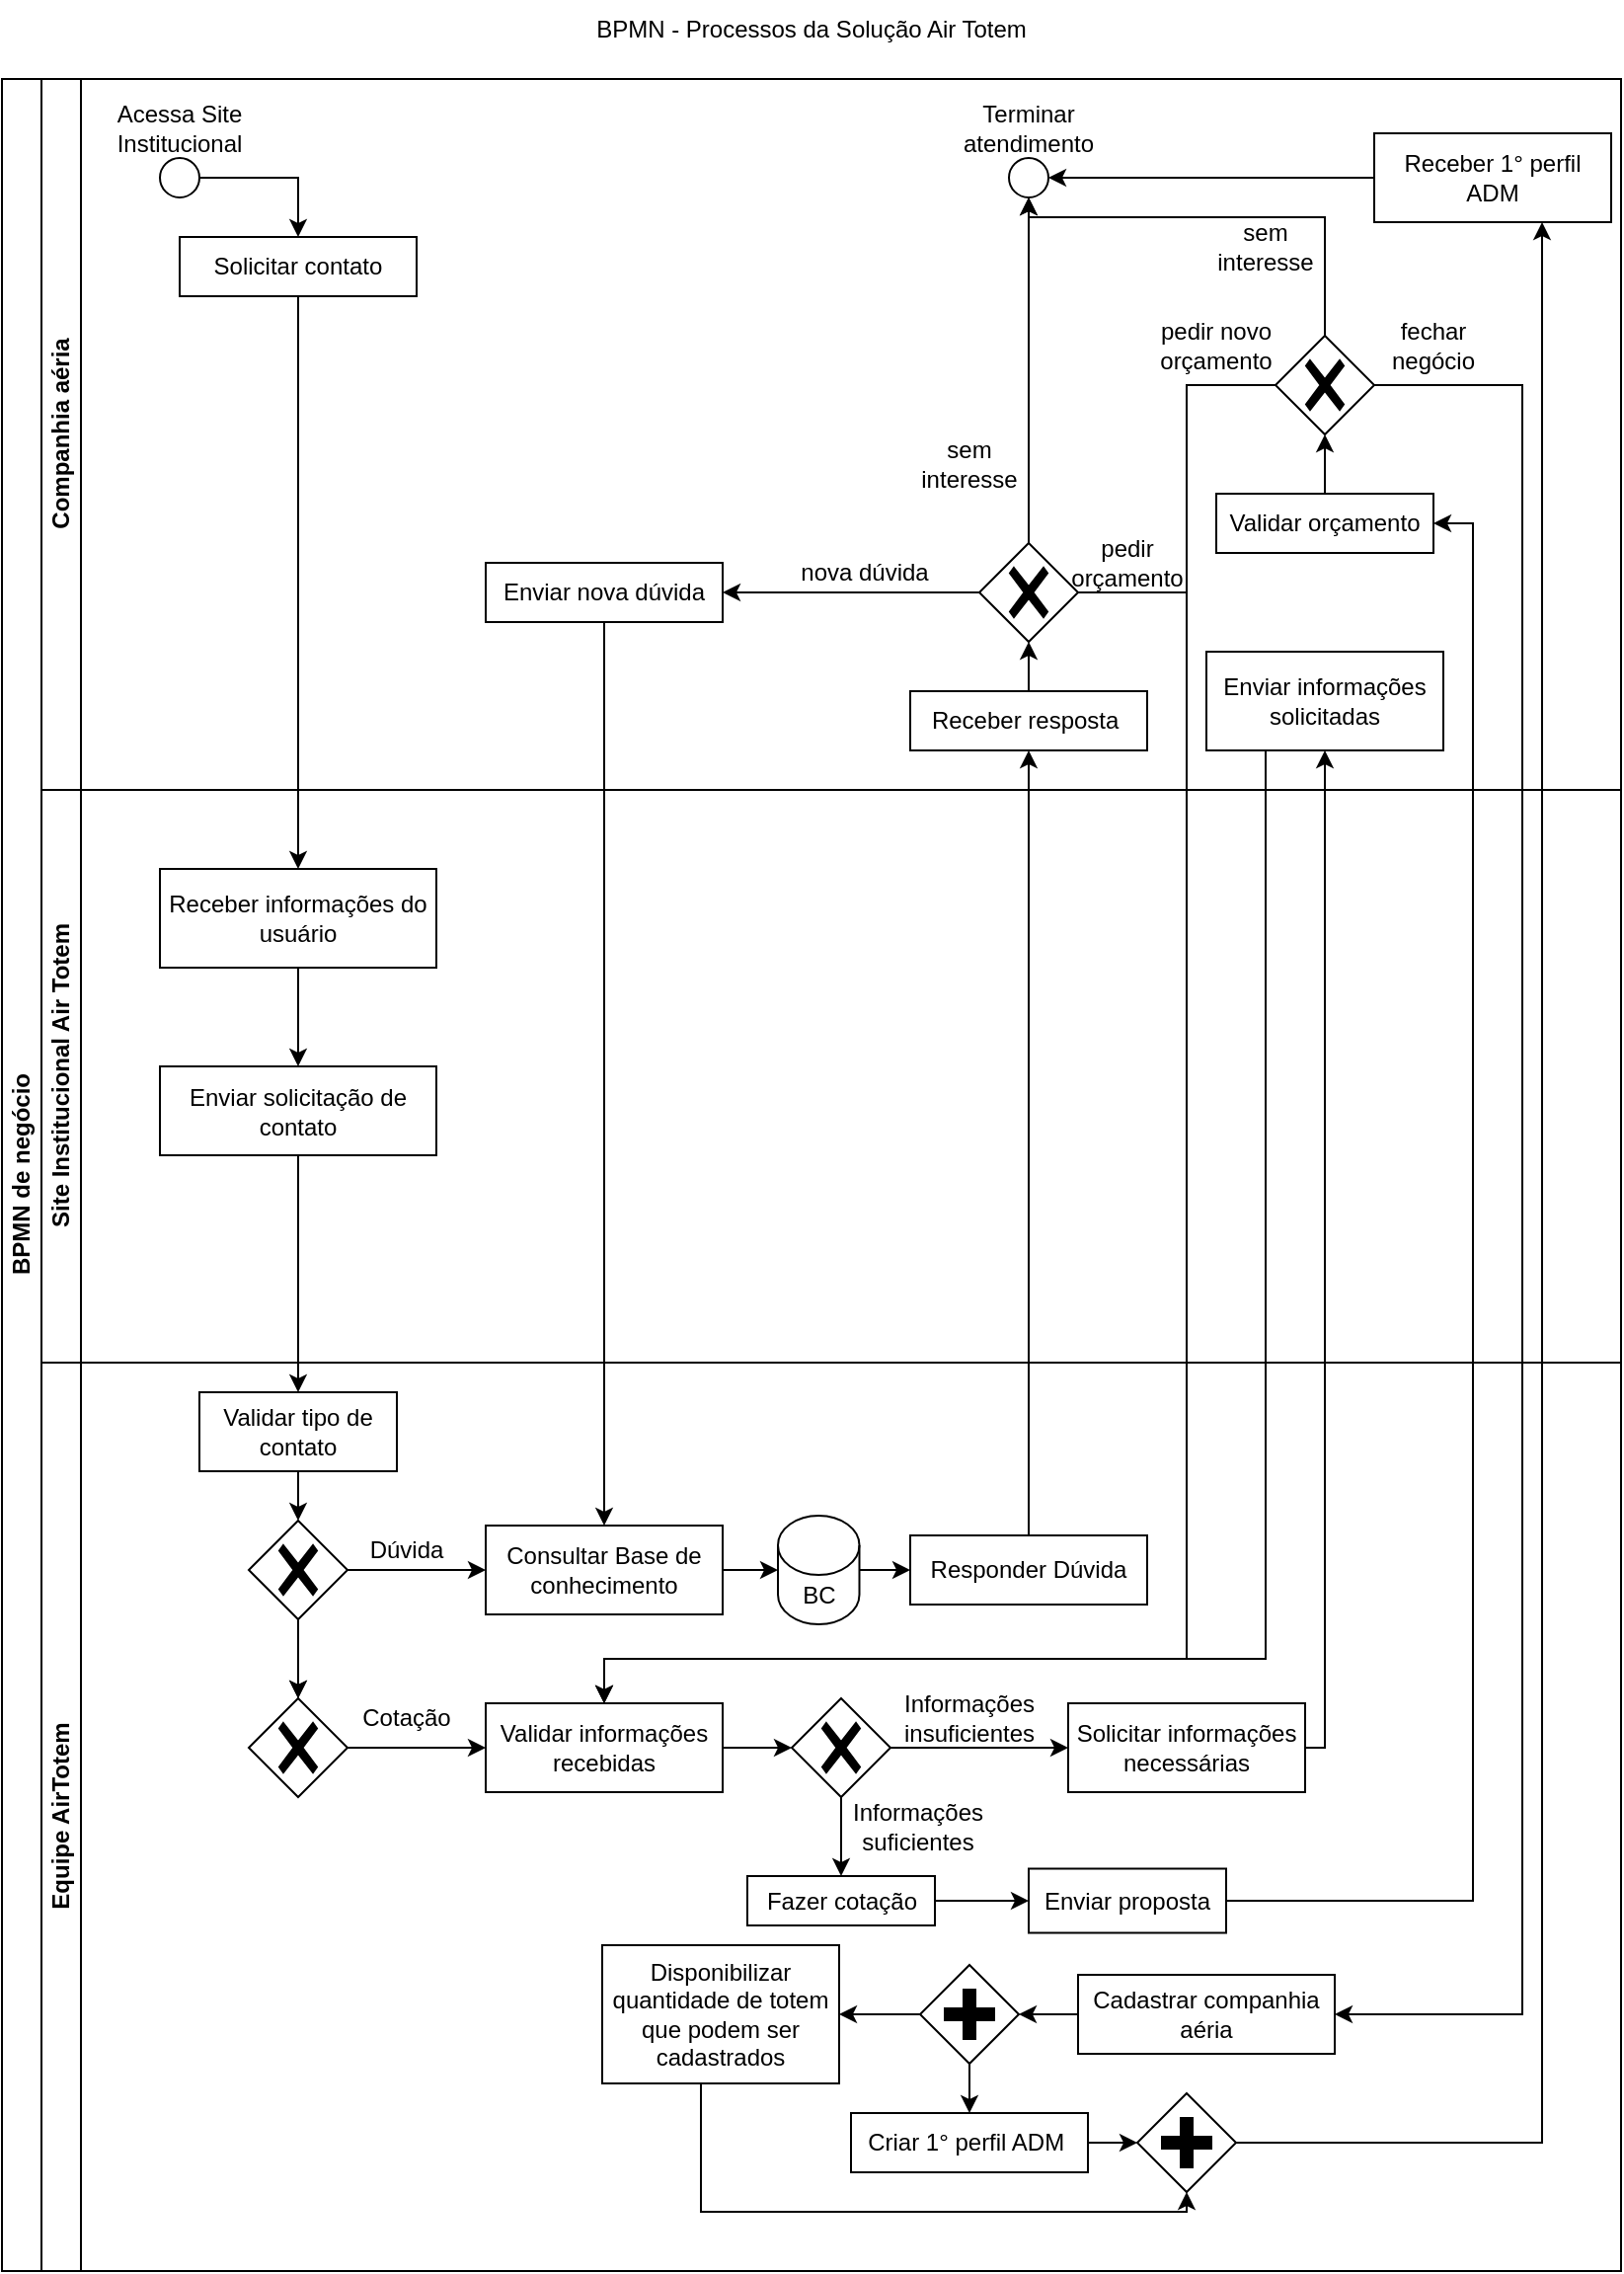 <mxfile version="24.4.8" type="device">
  <diagram id="prtHgNgQTEPvFCAcTncT" name="Page-1">
    <mxGraphModel dx="1050" dy="621" grid="1" gridSize="10" guides="1" tooltips="1" connect="1" arrows="1" fold="1" page="1" pageScale="1" pageWidth="827" pageHeight="1169" math="0" shadow="0">
      <root>
        <mxCell id="0" />
        <mxCell id="1" parent="0" />
        <mxCell id="dNxyNK7c78bLwvsdeMH5-19" value="BPMN de negócio" style="swimlane;html=1;childLayout=stackLayout;resizeParent=1;resizeParentMax=0;horizontal=0;startSize=20;horizontalStack=0;" parent="1" vertex="1">
          <mxGeometry y="40" width="820" height="1110" as="geometry" />
        </mxCell>
        <mxCell id="dNxyNK7c78bLwvsdeMH5-20" value="Companhia aéria" style="swimlane;html=1;startSize=20;horizontal=0;" parent="dNxyNK7c78bLwvsdeMH5-19" vertex="1">
          <mxGeometry x="20" width="800" height="360" as="geometry" />
        </mxCell>
        <mxCell id="Rc6ew9udWL_23QLhYA7q-98" style="edgeStyle=orthogonalEdgeStyle;rounded=0;orthogonalLoop=1;jettySize=auto;html=1;entryX=0.5;entryY=0;entryDx=0;entryDy=0;" parent="dNxyNK7c78bLwvsdeMH5-20" source="dNxyNK7c78bLwvsdeMH5-23" target="Rc6ew9udWL_23QLhYA7q-8" edge="1">
          <mxGeometry relative="1" as="geometry">
            <Array as="points">
              <mxPoint x="130" y="50" />
            </Array>
          </mxGeometry>
        </mxCell>
        <mxCell id="dNxyNK7c78bLwvsdeMH5-23" value="" style="ellipse;whiteSpace=wrap;html=1;" parent="dNxyNK7c78bLwvsdeMH5-20" vertex="1">
          <mxGeometry x="60" y="40" width="20" height="20" as="geometry" />
        </mxCell>
        <mxCell id="Rc6ew9udWL_23QLhYA7q-7" value="Acessa Site Institucional" style="text;html=1;align=center;verticalAlign=middle;whiteSpace=wrap;rounded=0;" parent="dNxyNK7c78bLwvsdeMH5-20" vertex="1">
          <mxGeometry x="40" y="10" width="60" height="30" as="geometry" />
        </mxCell>
        <mxCell id="Rc6ew9udWL_23QLhYA7q-8" value="Solicitar contato" style="rounded=0;whiteSpace=wrap;html=1;" parent="dNxyNK7c78bLwvsdeMH5-20" vertex="1">
          <mxGeometry x="70" y="80" width="120" height="30" as="geometry" />
        </mxCell>
        <mxCell id="Rc6ew9udWL_23QLhYA7q-81" value="Receber resposta&amp;nbsp;" style="rounded=0;whiteSpace=wrap;html=1;" parent="dNxyNK7c78bLwvsdeMH5-20" vertex="1">
          <mxGeometry x="440" y="310" width="120" height="30" as="geometry" />
        </mxCell>
        <mxCell id="Rc6ew9udWL_23QLhYA7q-53" value="" style="ellipse;whiteSpace=wrap;html=1;aspect=fixed;" parent="dNxyNK7c78bLwvsdeMH5-20" vertex="1">
          <mxGeometry x="490" y="40" width="20" height="20" as="geometry" />
        </mxCell>
        <mxCell id="Rc6ew9udWL_23QLhYA7q-102" value="Enviar nova dúvida" style="rounded=0;whiteSpace=wrap;html=1;" parent="dNxyNK7c78bLwvsdeMH5-20" vertex="1">
          <mxGeometry x="225" y="245" width="120" height="30" as="geometry" />
        </mxCell>
        <mxCell id="Rc6ew9udWL_23QLhYA7q-136" style="edgeStyle=orthogonalEdgeStyle;rounded=0;orthogonalLoop=1;jettySize=auto;html=1;entryX=0.5;entryY=1;entryDx=0;entryDy=0;" parent="dNxyNK7c78bLwvsdeMH5-20" source="Rc6ew9udWL_23QLhYA7q-100" target="Rc6ew9udWL_23QLhYA7q-53" edge="1">
          <mxGeometry relative="1" as="geometry" />
        </mxCell>
        <mxCell id="Rc6ew9udWL_23QLhYA7q-100" value="" style="points=[[0.25,0.25,0],[0.5,0,0],[0.75,0.25,0],[1,0.5,0],[0.75,0.75,0],[0.5,1,0],[0.25,0.75,0],[0,0.5,0]];shape=mxgraph.bpmn.gateway2;html=1;verticalLabelPosition=bottom;labelBackgroundColor=#ffffff;verticalAlign=top;align=center;perimeter=rhombusPerimeter;outlineConnect=0;outline=none;symbol=none;gwType=exclusive;" parent="dNxyNK7c78bLwvsdeMH5-20" vertex="1">
          <mxGeometry x="475" y="235" width="50" height="50" as="geometry" />
        </mxCell>
        <mxCell id="Rc6ew9udWL_23QLhYA7q-99" style="edgeStyle=orthogonalEdgeStyle;rounded=0;orthogonalLoop=1;jettySize=auto;html=1;" parent="dNxyNK7c78bLwvsdeMH5-20" source="Rc6ew9udWL_23QLhYA7q-81" target="Rc6ew9udWL_23QLhYA7q-100" edge="1">
          <mxGeometry relative="1" as="geometry">
            <mxPoint x="535" y="170" as="targetPoint" />
          </mxGeometry>
        </mxCell>
        <mxCell id="Rc6ew9udWL_23QLhYA7q-101" style="edgeStyle=orthogonalEdgeStyle;rounded=0;orthogonalLoop=1;jettySize=auto;html=1;" parent="dNxyNK7c78bLwvsdeMH5-20" source="Rc6ew9udWL_23QLhYA7q-100" target="Rc6ew9udWL_23QLhYA7q-102" edge="1">
          <mxGeometry relative="1" as="geometry">
            <mxPoint x="330" y="170" as="targetPoint" />
          </mxGeometry>
        </mxCell>
        <mxCell id="Rc6ew9udWL_23QLhYA7q-117" value="Enviar informações solicitadas" style="rounded=0;whiteSpace=wrap;html=1;" parent="dNxyNK7c78bLwvsdeMH5-20" vertex="1">
          <mxGeometry x="590" y="290" width="120" height="50" as="geometry" />
        </mxCell>
        <mxCell id="Rc6ew9udWL_23QLhYA7q-126" value="Validar orçamento" style="rounded=0;whiteSpace=wrap;html=1;" parent="dNxyNK7c78bLwvsdeMH5-20" vertex="1">
          <mxGeometry x="595" y="210" width="110" height="30" as="geometry" />
        </mxCell>
        <mxCell id="Rc6ew9udWL_23QLhYA7q-130" style="edgeStyle=orthogonalEdgeStyle;rounded=0;orthogonalLoop=1;jettySize=auto;html=1;" parent="dNxyNK7c78bLwvsdeMH5-20" source="Rc6ew9udWL_23QLhYA7q-129" edge="1">
          <mxGeometry relative="1" as="geometry">
            <mxPoint x="500" y="60" as="targetPoint" />
            <Array as="points">
              <mxPoint x="650" y="70" />
              <mxPoint x="500" y="70" />
            </Array>
          </mxGeometry>
        </mxCell>
        <mxCell id="Rc6ew9udWL_23QLhYA7q-129" value="" style="points=[[0.25,0.25,0],[0.5,0,0],[0.75,0.25,0],[1,0.5,0],[0.75,0.75,0],[0.5,1,0],[0.25,0.75,0],[0,0.5,0]];shape=mxgraph.bpmn.gateway2;html=1;verticalLabelPosition=bottom;labelBackgroundColor=#ffffff;verticalAlign=top;align=center;perimeter=rhombusPerimeter;outlineConnect=0;outline=none;symbol=none;gwType=exclusive;" parent="dNxyNK7c78bLwvsdeMH5-20" vertex="1">
          <mxGeometry x="625" y="130" width="50" height="50" as="geometry" />
        </mxCell>
        <mxCell id="Rc6ew9udWL_23QLhYA7q-128" style="edgeStyle=orthogonalEdgeStyle;rounded=0;orthogonalLoop=1;jettySize=auto;html=1;" parent="dNxyNK7c78bLwvsdeMH5-20" source="Rc6ew9udWL_23QLhYA7q-126" target="Rc6ew9udWL_23QLhYA7q-129" edge="1">
          <mxGeometry relative="1" as="geometry">
            <mxPoint x="650" y="140" as="targetPoint" />
          </mxGeometry>
        </mxCell>
        <mxCell id="Rc6ew9udWL_23QLhYA7q-107" value="nova dúvida" style="text;html=1;align=center;verticalAlign=middle;whiteSpace=wrap;rounded=0;" parent="dNxyNK7c78bLwvsdeMH5-20" vertex="1">
          <mxGeometry x="370" y="235" width="94" height="30" as="geometry" />
        </mxCell>
        <mxCell id="Rc6ew9udWL_23QLhYA7q-135" value="pedir orçamento" style="text;html=1;align=center;verticalAlign=middle;whiteSpace=wrap;rounded=0;" parent="dNxyNK7c78bLwvsdeMH5-20" vertex="1">
          <mxGeometry x="520" y="230" width="60" height="30" as="geometry" />
        </mxCell>
        <mxCell id="Rc6ew9udWL_23QLhYA7q-137" value="sem interesse" style="text;html=1;align=center;verticalAlign=middle;whiteSpace=wrap;rounded=0;" parent="dNxyNK7c78bLwvsdeMH5-20" vertex="1">
          <mxGeometry x="440" y="180" width="60" height="30" as="geometry" />
        </mxCell>
        <mxCell id="Rc6ew9udWL_23QLhYA7q-140" value="sem interesse" style="text;html=1;align=center;verticalAlign=middle;whiteSpace=wrap;rounded=0;" parent="dNxyNK7c78bLwvsdeMH5-20" vertex="1">
          <mxGeometry x="590" y="70" width="60" height="30" as="geometry" />
        </mxCell>
        <mxCell id="Rc6ew9udWL_23QLhYA7q-141" value="pedir novo orçamento" style="text;html=1;align=center;verticalAlign=middle;whiteSpace=wrap;rounded=0;" parent="dNxyNK7c78bLwvsdeMH5-20" vertex="1">
          <mxGeometry x="565" y="120" width="60" height="30" as="geometry" />
        </mxCell>
        <mxCell id="Rc6ew9udWL_23QLhYA7q-142" value="fechar negócio" style="text;html=1;align=center;verticalAlign=middle;whiteSpace=wrap;rounded=0;" parent="dNxyNK7c78bLwvsdeMH5-20" vertex="1">
          <mxGeometry x="675" y="120" width="60" height="30" as="geometry" />
        </mxCell>
        <mxCell id="Rc6ew9udWL_23QLhYA7q-143" value="Terminar atendimento" style="text;html=1;align=center;verticalAlign=middle;whiteSpace=wrap;rounded=0;" parent="dNxyNK7c78bLwvsdeMH5-20" vertex="1">
          <mxGeometry x="470" y="10" width="60" height="30" as="geometry" />
        </mxCell>
        <mxCell id="Rc6ew9udWL_23QLhYA7q-161" style="edgeStyle=orthogonalEdgeStyle;rounded=0;orthogonalLoop=1;jettySize=auto;html=1;entryX=1;entryY=0.5;entryDx=0;entryDy=0;" parent="dNxyNK7c78bLwvsdeMH5-20" source="Rc6ew9udWL_23QLhYA7q-159" target="Rc6ew9udWL_23QLhYA7q-53" edge="1">
          <mxGeometry relative="1" as="geometry" />
        </mxCell>
        <mxCell id="Rc6ew9udWL_23QLhYA7q-159" value="Receber 1° perfil ADM" style="rounded=0;whiteSpace=wrap;html=1;" parent="dNxyNK7c78bLwvsdeMH5-20" vertex="1">
          <mxGeometry x="675" y="27.5" width="120" height="45" as="geometry" />
        </mxCell>
        <mxCell id="dNxyNK7c78bLwvsdeMH5-21" value="Site Institucional Air Totem" style="swimlane;html=1;startSize=20;horizontal=0;" parent="dNxyNK7c78bLwvsdeMH5-19" vertex="1">
          <mxGeometry x="20" y="360" width="800" height="290" as="geometry" />
        </mxCell>
        <mxCell id="Rc6ew9udWL_23QLhYA7q-10" value="Receber informações do usuário" style="rounded=0;whiteSpace=wrap;html=1;" parent="dNxyNK7c78bLwvsdeMH5-21" vertex="1">
          <mxGeometry x="60" y="40" width="140" height="50" as="geometry" />
        </mxCell>
        <mxCell id="Rc6ew9udWL_23QLhYA7q-12" value="Enviar solicitação de contato" style="rounded=0;whiteSpace=wrap;html=1;" parent="dNxyNK7c78bLwvsdeMH5-21" vertex="1">
          <mxGeometry x="60" y="140" width="140" height="45" as="geometry" />
        </mxCell>
        <mxCell id="Rc6ew9udWL_23QLhYA7q-11" style="edgeStyle=orthogonalEdgeStyle;rounded=0;orthogonalLoop=1;jettySize=auto;html=1;" parent="dNxyNK7c78bLwvsdeMH5-21" source="Rc6ew9udWL_23QLhYA7q-10" target="Rc6ew9udWL_23QLhYA7q-12" edge="1">
          <mxGeometry relative="1" as="geometry">
            <mxPoint x="140" y="130" as="targetPoint" />
          </mxGeometry>
        </mxCell>
        <mxCell id="Rc6ew9udWL_23QLhYA7q-13" style="edgeStyle=orthogonalEdgeStyle;rounded=0;orthogonalLoop=1;jettySize=auto;html=1;" parent="dNxyNK7c78bLwvsdeMH5-19" source="Rc6ew9udWL_23QLhYA7q-12" target="Rc6ew9udWL_23QLhYA7q-14" edge="1">
          <mxGeometry relative="1" as="geometry">
            <mxPoint x="130" y="570" as="targetPoint" />
          </mxGeometry>
        </mxCell>
        <mxCell id="Rc6ew9udWL_23QLhYA7q-87" style="edgeStyle=orthogonalEdgeStyle;rounded=0;orthogonalLoop=1;jettySize=auto;html=1;entryX=0.5;entryY=0;entryDx=0;entryDy=0;" parent="dNxyNK7c78bLwvsdeMH5-19" source="Rc6ew9udWL_23QLhYA7q-8" target="Rc6ew9udWL_23QLhYA7q-10" edge="1">
          <mxGeometry relative="1" as="geometry" />
        </mxCell>
        <mxCell id="Rc6ew9udWL_23QLhYA7q-97" style="edgeStyle=orthogonalEdgeStyle;rounded=0;orthogonalLoop=1;jettySize=auto;html=1;entryX=0.5;entryY=1;entryDx=0;entryDy=0;" parent="dNxyNK7c78bLwvsdeMH5-19" source="Rc6ew9udWL_23QLhYA7q-32" target="Rc6ew9udWL_23QLhYA7q-81" edge="1">
          <mxGeometry relative="1" as="geometry">
            <mxPoint x="500" y="310" as="targetPoint" />
          </mxGeometry>
        </mxCell>
        <mxCell id="Rc6ew9udWL_23QLhYA7q-103" style="edgeStyle=orthogonalEdgeStyle;rounded=0;orthogonalLoop=1;jettySize=auto;html=1;entryX=0.5;entryY=0;entryDx=0;entryDy=0;" parent="dNxyNK7c78bLwvsdeMH5-19" source="Rc6ew9udWL_23QLhYA7q-102" target="Rc6ew9udWL_23QLhYA7q-25" edge="1">
          <mxGeometry relative="1" as="geometry" />
        </mxCell>
        <mxCell id="Rc6ew9udWL_23QLhYA7q-116" style="edgeStyle=orthogonalEdgeStyle;rounded=0;orthogonalLoop=1;jettySize=auto;html=1;" parent="dNxyNK7c78bLwvsdeMH5-19" source="Rc6ew9udWL_23QLhYA7q-115" target="Rc6ew9udWL_23QLhYA7q-117" edge="1">
          <mxGeometry relative="1" as="geometry">
            <mxPoint x="670" y="280" as="targetPoint" />
            <Array as="points">
              <mxPoint x="670" y="845" />
            </Array>
          </mxGeometry>
        </mxCell>
        <mxCell id="Rc6ew9udWL_23QLhYA7q-118" style="edgeStyle=orthogonalEdgeStyle;rounded=0;orthogonalLoop=1;jettySize=auto;html=1;exitX=0.25;exitY=1;exitDx=0;exitDy=0;entryX=0.5;entryY=0;entryDx=0;entryDy=0;" parent="dNxyNK7c78bLwvsdeMH5-19" source="Rc6ew9udWL_23QLhYA7q-117" target="Rc6ew9udWL_23QLhYA7q-106" edge="1">
          <mxGeometry relative="1" as="geometry">
            <mxPoint x="640" y="800" as="targetPoint" />
            <Array as="points">
              <mxPoint x="640" y="800" />
              <mxPoint x="305" y="800" />
            </Array>
          </mxGeometry>
        </mxCell>
        <mxCell id="dNxyNK7c78bLwvsdeMH5-22" value="Equipe AirTotem" style="swimlane;html=1;startSize=20;horizontal=0;" parent="dNxyNK7c78bLwvsdeMH5-19" vertex="1">
          <mxGeometry x="20" y="650" width="800" height="460" as="geometry" />
        </mxCell>
        <mxCell id="Rc6ew9udWL_23QLhYA7q-14" value="Validar tipo de contato" style="rounded=0;whiteSpace=wrap;html=1;" parent="dNxyNK7c78bLwvsdeMH5-22" vertex="1">
          <mxGeometry x="80" y="15" width="100" height="40" as="geometry" />
        </mxCell>
        <mxCell id="Rc6ew9udWL_23QLhYA7q-95" style="edgeStyle=orthogonalEdgeStyle;rounded=0;orthogonalLoop=1;jettySize=auto;html=1;entryX=0;entryY=0.5;entryDx=0;entryDy=0;exitX=1;exitY=0.5;exitDx=0;exitDy=0;exitPerimeter=0;" parent="dNxyNK7c78bLwvsdeMH5-22" source="Rc6ew9udWL_23QLhYA7q-16" target="Rc6ew9udWL_23QLhYA7q-25" edge="1">
          <mxGeometry relative="1" as="geometry">
            <mxPoint x="180" y="105" as="sourcePoint" />
          </mxGeometry>
        </mxCell>
        <mxCell id="Rc6ew9udWL_23QLhYA7q-16" value="" style="points=[[0.25,0.25,0],[0.5,0,0],[0.75,0.25,0],[1,0.5,0],[0.75,0.75,0],[0.5,1,0],[0.25,0.75,0],[0,0.5,0]];shape=mxgraph.bpmn.gateway2;html=1;verticalLabelPosition=bottom;labelBackgroundColor=#ffffff;verticalAlign=top;align=center;perimeter=rhombusPerimeter;outlineConnect=0;outline=none;symbol=none;gwType=exclusive;" parent="dNxyNK7c78bLwvsdeMH5-22" vertex="1">
          <mxGeometry x="105" y="80" width="50" height="50" as="geometry" />
        </mxCell>
        <mxCell id="Rc6ew9udWL_23QLhYA7q-15" style="edgeStyle=orthogonalEdgeStyle;rounded=0;orthogonalLoop=1;jettySize=auto;html=1;" parent="dNxyNK7c78bLwvsdeMH5-22" source="Rc6ew9udWL_23QLhYA7q-14" target="Rc6ew9udWL_23QLhYA7q-16" edge="1">
          <mxGeometry relative="1" as="geometry">
            <mxPoint x="140" y="140" as="targetPoint" />
          </mxGeometry>
        </mxCell>
        <mxCell id="Rc6ew9udWL_23QLhYA7q-25" value="Consultar Base de conhecimento" style="rounded=0;whiteSpace=wrap;html=1;" parent="dNxyNK7c78bLwvsdeMH5-22" vertex="1">
          <mxGeometry x="225" y="82.5" width="120" height="45" as="geometry" />
        </mxCell>
        <mxCell id="Rc6ew9udWL_23QLhYA7q-26" value="Dúvida" style="text;html=1;align=center;verticalAlign=middle;whiteSpace=wrap;rounded=0;" parent="dNxyNK7c78bLwvsdeMH5-22" vertex="1">
          <mxGeometry x="155" y="80" width="60" height="30" as="geometry" />
        </mxCell>
        <mxCell id="Rc6ew9udWL_23QLhYA7q-28" value="Cotação" style="text;html=1;align=center;verticalAlign=middle;whiteSpace=wrap;rounded=0;" parent="dNxyNK7c78bLwvsdeMH5-22" vertex="1">
          <mxGeometry x="155" y="165" width="60" height="30" as="geometry" />
        </mxCell>
        <mxCell id="Rc6ew9udWL_23QLhYA7q-32" value="Responder Dúvida" style="rounded=0;whiteSpace=wrap;html=1;" parent="dNxyNK7c78bLwvsdeMH5-22" vertex="1">
          <mxGeometry x="440" y="87.5" width="120" height="35" as="geometry" />
        </mxCell>
        <mxCell id="Rc6ew9udWL_23QLhYA7q-18" style="edgeStyle=orthogonalEdgeStyle;rounded=0;orthogonalLoop=1;jettySize=auto;html=1;" parent="dNxyNK7c78bLwvsdeMH5-22" source="Rc6ew9udWL_23QLhYA7q-16" target="Rc6ew9udWL_23QLhYA7q-34" edge="1">
          <mxGeometry relative="1" as="geometry">
            <mxPoint x="260" y="165" as="targetPoint" />
          </mxGeometry>
        </mxCell>
        <mxCell id="Rc6ew9udWL_23QLhYA7q-30" value="" style="shape=cylinder3;whiteSpace=wrap;html=1;boundedLbl=1;backgroundOutline=1;size=15;" parent="dNxyNK7c78bLwvsdeMH5-22" vertex="1">
          <mxGeometry x="373" y="77.5" width="41.25" height="55" as="geometry" />
        </mxCell>
        <mxCell id="Rc6ew9udWL_23QLhYA7q-29" style="edgeStyle=orthogonalEdgeStyle;rounded=0;orthogonalLoop=1;jettySize=auto;html=1;" parent="dNxyNK7c78bLwvsdeMH5-22" source="Rc6ew9udWL_23QLhYA7q-25" target="Rc6ew9udWL_23QLhYA7q-30" edge="1">
          <mxGeometry relative="1" as="geometry">
            <mxPoint x="425" y="65" as="targetPoint" />
          </mxGeometry>
        </mxCell>
        <mxCell id="Rc6ew9udWL_23QLhYA7q-31" style="edgeStyle=orthogonalEdgeStyle;rounded=0;orthogonalLoop=1;jettySize=auto;html=1;" parent="dNxyNK7c78bLwvsdeMH5-22" source="Rc6ew9udWL_23QLhYA7q-30" target="Rc6ew9udWL_23QLhYA7q-32" edge="1">
          <mxGeometry relative="1" as="geometry">
            <mxPoint x="535" y="65" as="targetPoint" />
          </mxGeometry>
        </mxCell>
        <mxCell id="Rc6ew9udWL_23QLhYA7q-89" value="" style="edgeStyle=orthogonalEdgeStyle;rounded=0;orthogonalLoop=1;jettySize=auto;html=1;exitX=0.5;exitY=1;exitDx=0;exitDy=0;exitPerimeter=0;" parent="dNxyNK7c78bLwvsdeMH5-22" source="Rc6ew9udWL_23QLhYA7q-16" target="Rc6ew9udWL_23QLhYA7q-34" edge="1">
          <mxGeometry relative="1" as="geometry">
            <mxPoint x="290" y="1040" as="targetPoint" />
            <mxPoint x="140" y="820" as="sourcePoint" />
          </mxGeometry>
        </mxCell>
        <mxCell id="Rc6ew9udWL_23QLhYA7q-34" value="" style="points=[[0.25,0.25,0],[0.5,0,0],[0.75,0.25,0],[1,0.5,0],[0.75,0.75,0],[0.5,1,0],[0.25,0.75,0],[0,0.5,0]];shape=mxgraph.bpmn.gateway2;html=1;verticalLabelPosition=bottom;labelBackgroundColor=#ffffff;verticalAlign=top;align=center;perimeter=rhombusPerimeter;outlineConnect=0;outline=none;symbol=none;gwType=exclusive;" parent="dNxyNK7c78bLwvsdeMH5-22" vertex="1">
          <mxGeometry x="105" y="170" width="50" height="50" as="geometry" />
        </mxCell>
        <mxCell id="Rc6ew9udWL_23QLhYA7q-96" value="BC" style="text;html=1;align=center;verticalAlign=middle;whiteSpace=wrap;rounded=0;" parent="dNxyNK7c78bLwvsdeMH5-22" vertex="1">
          <mxGeometry x="364" y="102.5" width="60" height="30" as="geometry" />
        </mxCell>
        <mxCell id="Rc6ew9udWL_23QLhYA7q-106" value="Validar informações recebidas" style="rounded=0;whiteSpace=wrap;html=1;" parent="dNxyNK7c78bLwvsdeMH5-22" vertex="1">
          <mxGeometry x="225" y="172.5" width="120" height="45" as="geometry" />
        </mxCell>
        <mxCell id="Rc6ew9udWL_23QLhYA7q-105" style="edgeStyle=orthogonalEdgeStyle;rounded=0;orthogonalLoop=1;jettySize=auto;html=1;" parent="dNxyNK7c78bLwvsdeMH5-22" source="Rc6ew9udWL_23QLhYA7q-34" target="Rc6ew9udWL_23QLhYA7q-106" edge="1">
          <mxGeometry relative="1" as="geometry">
            <mxPoint x="220" y="195" as="targetPoint" />
          </mxGeometry>
        </mxCell>
        <mxCell id="Rc6ew9udWL_23QLhYA7q-109" value="" style="points=[[0.25,0.25,0],[0.5,0,0],[0.75,0.25,0],[1,0.5,0],[0.75,0.75,0],[0.5,1,0],[0.25,0.75,0],[0,0.5,0]];shape=mxgraph.bpmn.gateway2;html=1;verticalLabelPosition=bottom;labelBackgroundColor=#ffffff;verticalAlign=top;align=center;perimeter=rhombusPerimeter;outlineConnect=0;outline=none;symbol=none;gwType=exclusive;" parent="dNxyNK7c78bLwvsdeMH5-22" vertex="1">
          <mxGeometry x="380" y="170" width="50" height="50" as="geometry" />
        </mxCell>
        <mxCell id="Rc6ew9udWL_23QLhYA7q-108" style="edgeStyle=orthogonalEdgeStyle;rounded=0;orthogonalLoop=1;jettySize=auto;html=1;" parent="dNxyNK7c78bLwvsdeMH5-22" source="Rc6ew9udWL_23QLhYA7q-106" target="Rc6ew9udWL_23QLhYA7q-109" edge="1">
          <mxGeometry relative="1" as="geometry">
            <mxPoint x="390" y="195" as="targetPoint" />
          </mxGeometry>
        </mxCell>
        <mxCell id="Rc6ew9udWL_23QLhYA7q-110" style="edgeStyle=orthogonalEdgeStyle;rounded=0;orthogonalLoop=1;jettySize=auto;html=1;entryX=0;entryY=0.5;entryDx=0;entryDy=0;" parent="dNxyNK7c78bLwvsdeMH5-22" source="Rc6ew9udWL_23QLhYA7q-109" target="Rc6ew9udWL_23QLhYA7q-115" edge="1">
          <mxGeometry relative="1" as="geometry">
            <mxPoint x="470" y="195" as="targetPoint" />
          </mxGeometry>
        </mxCell>
        <mxCell id="Rc6ew9udWL_23QLhYA7q-113" value="Fazer cotação" style="rounded=0;whiteSpace=wrap;html=1;" parent="dNxyNK7c78bLwvsdeMH5-22" vertex="1">
          <mxGeometry x="357.5" y="260" width="95" height="25" as="geometry" />
        </mxCell>
        <mxCell id="Rc6ew9udWL_23QLhYA7q-112" style="edgeStyle=orthogonalEdgeStyle;rounded=0;orthogonalLoop=1;jettySize=auto;html=1;" parent="dNxyNK7c78bLwvsdeMH5-22" source="Rc6ew9udWL_23QLhYA7q-109" target="Rc6ew9udWL_23QLhYA7q-113" edge="1">
          <mxGeometry relative="1" as="geometry">
            <mxPoint x="394" y="260" as="targetPoint" />
          </mxGeometry>
        </mxCell>
        <mxCell id="Rc6ew9udWL_23QLhYA7q-115" value="Solicitar informações necessárias" style="rounded=0;whiteSpace=wrap;html=1;" parent="dNxyNK7c78bLwvsdeMH5-22" vertex="1">
          <mxGeometry x="520" y="172.5" width="120" height="45" as="geometry" />
        </mxCell>
        <mxCell id="Rc6ew9udWL_23QLhYA7q-121" value="Informações insuficientes" style="text;html=1;align=center;verticalAlign=middle;whiteSpace=wrap;rounded=0;" parent="dNxyNK7c78bLwvsdeMH5-22" vertex="1">
          <mxGeometry x="440" y="165" width="60" height="30" as="geometry" />
        </mxCell>
        <mxCell id="Rc6ew9udWL_23QLhYA7q-122" value="Informações suficientes" style="text;html=1;align=center;verticalAlign=middle;whiteSpace=wrap;rounded=0;" parent="dNxyNK7c78bLwvsdeMH5-22" vertex="1">
          <mxGeometry x="414.25" y="220" width="60" height="30" as="geometry" />
        </mxCell>
        <mxCell id="Rc6ew9udWL_23QLhYA7q-124" value="Enviar proposta" style="rounded=0;whiteSpace=wrap;html=1;" parent="dNxyNK7c78bLwvsdeMH5-22" vertex="1">
          <mxGeometry x="500" y="256.25" width="100" height="32.5" as="geometry" />
        </mxCell>
        <mxCell id="Rc6ew9udWL_23QLhYA7q-123" style="edgeStyle=orthogonalEdgeStyle;rounded=0;orthogonalLoop=1;jettySize=auto;html=1;" parent="dNxyNK7c78bLwvsdeMH5-22" source="Rc6ew9udWL_23QLhYA7q-113" target="Rc6ew9udWL_23QLhYA7q-124" edge="1">
          <mxGeometry relative="1" as="geometry">
            <mxPoint x="510" y="272.5" as="targetPoint" />
          </mxGeometry>
        </mxCell>
        <mxCell id="Rc6ew9udWL_23QLhYA7q-144" value="Cadastrar companhia aéria" style="rounded=0;whiteSpace=wrap;html=1;" parent="dNxyNK7c78bLwvsdeMH5-22" vertex="1">
          <mxGeometry x="525" y="310" width="130" height="40" as="geometry" />
        </mxCell>
        <mxCell id="Rc6ew9udWL_23QLhYA7q-146" value="" style="points=[[0.25,0.25,0],[0.5,0,0],[0.75,0.25,0],[1,0.5,0],[0.75,0.75,0],[0.5,1,0],[0.25,0.75,0],[0,0.5,0]];shape=mxgraph.bpmn.gateway2;html=1;verticalLabelPosition=bottom;labelBackgroundColor=#ffffff;verticalAlign=top;align=center;perimeter=rhombusPerimeter;outlineConnect=0;outline=none;symbol=none;gwType=parallel;" parent="dNxyNK7c78bLwvsdeMH5-22" vertex="1">
          <mxGeometry x="445" y="305" width="50" height="50" as="geometry" />
        </mxCell>
        <mxCell id="Rc6ew9udWL_23QLhYA7q-145" style="edgeStyle=orthogonalEdgeStyle;rounded=0;orthogonalLoop=1;jettySize=auto;html=1;" parent="dNxyNK7c78bLwvsdeMH5-22" source="Rc6ew9udWL_23QLhYA7q-144" target="Rc6ew9udWL_23QLhYA7q-146" edge="1">
          <mxGeometry relative="1" as="geometry">
            <mxPoint x="485" y="330" as="targetPoint" />
          </mxGeometry>
        </mxCell>
        <mxCell id="Rc6ew9udWL_23QLhYA7q-149" value="Disponibilizar quantidade de totem que podem ser cadastrados" style="rounded=0;whiteSpace=wrap;html=1;" parent="dNxyNK7c78bLwvsdeMH5-22" vertex="1">
          <mxGeometry x="284" y="295" width="120" height="70" as="geometry" />
        </mxCell>
        <mxCell id="Rc6ew9udWL_23QLhYA7q-147" style="edgeStyle=orthogonalEdgeStyle;rounded=0;orthogonalLoop=1;jettySize=auto;html=1;" parent="dNxyNK7c78bLwvsdeMH5-22" source="Rc6ew9udWL_23QLhYA7q-146" target="Rc6ew9udWL_23QLhYA7q-149" edge="1">
          <mxGeometry relative="1" as="geometry">
            <mxPoint x="425" y="330" as="targetPoint" />
          </mxGeometry>
        </mxCell>
        <mxCell id="Rc6ew9udWL_23QLhYA7q-151" value="Criar 1°&amp;nbsp;perfil ADM&amp;nbsp;" style="rounded=0;whiteSpace=wrap;html=1;" parent="dNxyNK7c78bLwvsdeMH5-22" vertex="1">
          <mxGeometry x="410" y="380" width="120" height="30" as="geometry" />
        </mxCell>
        <mxCell id="Rc6ew9udWL_23QLhYA7q-150" style="edgeStyle=orthogonalEdgeStyle;rounded=0;orthogonalLoop=1;jettySize=auto;html=1;" parent="dNxyNK7c78bLwvsdeMH5-22" source="Rc6ew9udWL_23QLhYA7q-146" target="Rc6ew9udWL_23QLhYA7q-151" edge="1">
          <mxGeometry relative="1" as="geometry">
            <mxPoint x="470" y="400" as="targetPoint" />
          </mxGeometry>
        </mxCell>
        <mxCell id="Rc6ew9udWL_23QLhYA7q-125" style="edgeStyle=orthogonalEdgeStyle;rounded=0;orthogonalLoop=1;jettySize=auto;html=1;entryX=1;entryY=0.5;entryDx=0;entryDy=0;" parent="dNxyNK7c78bLwvsdeMH5-19" source="Rc6ew9udWL_23QLhYA7q-124" target="Rc6ew9udWL_23QLhYA7q-126" edge="1">
          <mxGeometry relative="1" as="geometry">
            <mxPoint x="750" y="140" as="targetPoint" />
            <Array as="points">
              <mxPoint x="745" y="923" />
              <mxPoint x="745" y="225" />
            </Array>
          </mxGeometry>
        </mxCell>
        <mxCell id="Rc6ew9udWL_23QLhYA7q-131" style="edgeStyle=orthogonalEdgeStyle;rounded=0;orthogonalLoop=1;jettySize=auto;html=1;entryX=0.5;entryY=0;entryDx=0;entryDy=0;" parent="dNxyNK7c78bLwvsdeMH5-19" source="Rc6ew9udWL_23QLhYA7q-129" target="Rc6ew9udWL_23QLhYA7q-106" edge="1">
          <mxGeometry relative="1" as="geometry">
            <mxPoint x="590" y="390" as="targetPoint" />
            <Array as="points">
              <mxPoint x="600" y="155" />
              <mxPoint x="600" y="800" />
              <mxPoint x="305" y="800" />
            </Array>
          </mxGeometry>
        </mxCell>
        <mxCell id="Rc6ew9udWL_23QLhYA7q-134" style="edgeStyle=orthogonalEdgeStyle;rounded=0;orthogonalLoop=1;jettySize=auto;html=1;entryX=0.5;entryY=0;entryDx=0;entryDy=0;" parent="dNxyNK7c78bLwvsdeMH5-19" source="Rc6ew9udWL_23QLhYA7q-100" target="Rc6ew9udWL_23QLhYA7q-106" edge="1">
          <mxGeometry relative="1" as="geometry">
            <mxPoint x="600.0" y="260" as="targetPoint" />
            <Array as="points">
              <mxPoint x="600" y="260" />
              <mxPoint x="600" y="800" />
              <mxPoint x="305" y="800" />
            </Array>
          </mxGeometry>
        </mxCell>
        <mxCell id="Rc6ew9udWL_23QLhYA7q-132" style="edgeStyle=orthogonalEdgeStyle;rounded=0;orthogonalLoop=1;jettySize=auto;html=1;" parent="dNxyNK7c78bLwvsdeMH5-19" source="Rc6ew9udWL_23QLhYA7q-129" target="Rc6ew9udWL_23QLhYA7q-144" edge="1">
          <mxGeometry relative="1" as="geometry">
            <mxPoint x="770" y="970" as="targetPoint" />
            <Array as="points">
              <mxPoint x="770" y="155" />
              <mxPoint x="770" y="980" />
            </Array>
          </mxGeometry>
        </mxCell>
        <mxCell id="Rc6ew9udWL_23QLhYA7q-6" value="BPMN - Processos da Solução Air Totem" style="text;html=1;align=center;verticalAlign=middle;whiteSpace=wrap;rounded=0;" parent="1" vertex="1">
          <mxGeometry width="820" height="30" as="geometry" />
        </mxCell>
        <mxCell id="Rc6ew9udWL_23QLhYA7q-157" style="edgeStyle=orthogonalEdgeStyle;rounded=0;orthogonalLoop=1;jettySize=auto;html=1;" parent="1" source="Rc6ew9udWL_23QLhYA7q-155" target="Rc6ew9udWL_23QLhYA7q-159" edge="1">
          <mxGeometry relative="1" as="geometry">
            <mxPoint x="775" y="150" as="targetPoint" />
            <Array as="points">
              <mxPoint x="780" y="1085" />
            </Array>
          </mxGeometry>
        </mxCell>
        <mxCell id="Rc6ew9udWL_23QLhYA7q-155" value="" style="points=[[0.25,0.25,0],[0.5,0,0],[0.75,0.25,0],[1,0.5,0],[0.75,0.75,0],[0.5,1,0],[0.25,0.75,0],[0,0.5,0]];shape=mxgraph.bpmn.gateway2;html=1;verticalLabelPosition=bottom;labelBackgroundColor=#ffffff;verticalAlign=top;align=center;perimeter=rhombusPerimeter;outlineConnect=0;outline=none;symbol=none;gwType=parallel;" parent="1" vertex="1">
          <mxGeometry x="575" y="1060" width="50" height="50" as="geometry" />
        </mxCell>
        <mxCell id="Rc6ew9udWL_23QLhYA7q-154" style="edgeStyle=orthogonalEdgeStyle;rounded=0;orthogonalLoop=1;jettySize=auto;html=1;" parent="1" source="Rc6ew9udWL_23QLhYA7q-151" target="Rc6ew9udWL_23QLhYA7q-155" edge="1">
          <mxGeometry relative="1" as="geometry">
            <mxPoint x="600" y="1085" as="targetPoint" />
          </mxGeometry>
        </mxCell>
        <mxCell id="Rc6ew9udWL_23QLhYA7q-156" style="edgeStyle=orthogonalEdgeStyle;rounded=0;orthogonalLoop=1;jettySize=auto;html=1;entryX=0.5;entryY=1;entryDx=0;entryDy=0;entryPerimeter=0;" parent="1" source="Rc6ew9udWL_23QLhYA7q-149" target="Rc6ew9udWL_23QLhYA7q-155" edge="1">
          <mxGeometry relative="1" as="geometry">
            <Array as="points">
              <mxPoint x="354" y="1120" />
              <mxPoint x="600" y="1120" />
            </Array>
          </mxGeometry>
        </mxCell>
      </root>
    </mxGraphModel>
  </diagram>
</mxfile>
